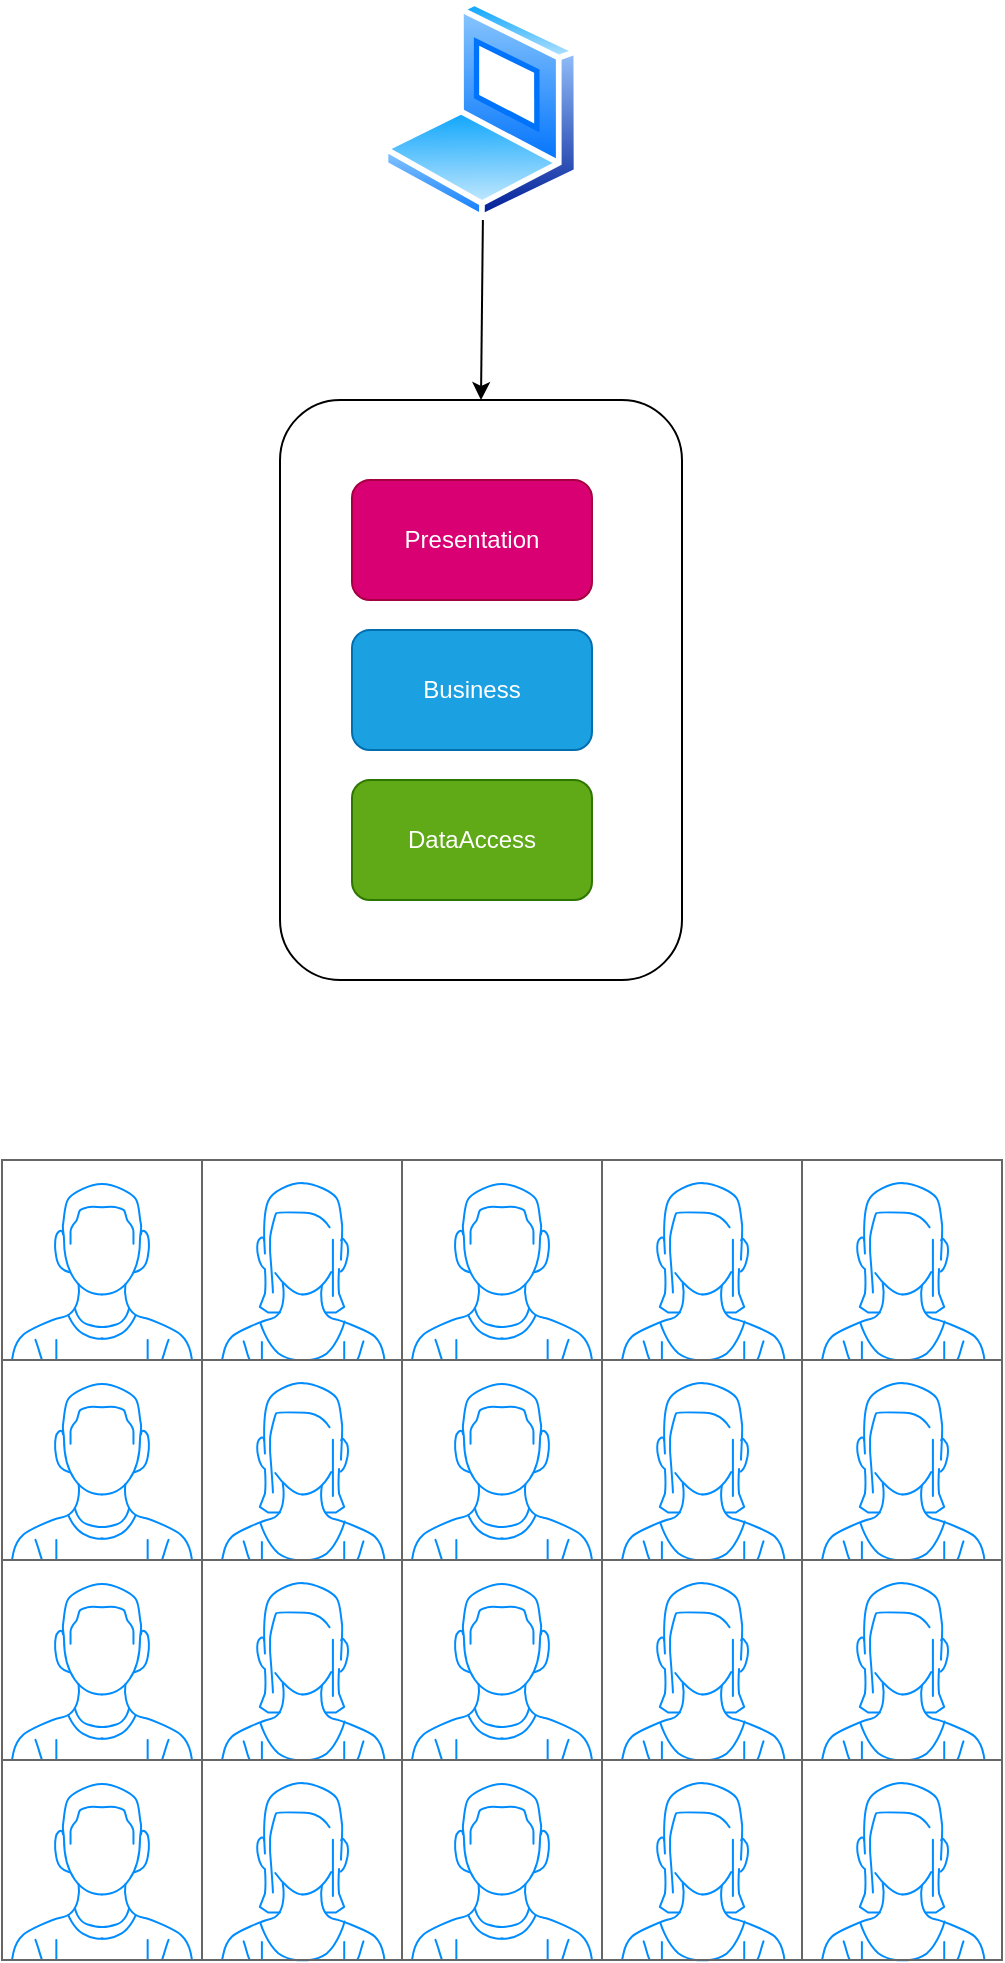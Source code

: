 <mxfile>
    <diagram id="ZwlA52lnE6hXadXOMa7v" name="Monolith">
        <mxGraphModel dx="1186" dy="472" grid="1" gridSize="10" guides="1" tooltips="1" connect="1" arrows="1" fold="1" page="1" pageScale="1" pageWidth="850" pageHeight="1100" math="0" shadow="0">
            <root>
                <mxCell id="0"/>
                <mxCell id="1" parent="0"/>
                <mxCell id="7" style="edgeStyle=none;html=1;" edge="1" parent="1" source="2" target="3">
                    <mxGeometry relative="1" as="geometry"/>
                </mxCell>
                <mxCell id="2" value="" style="aspect=fixed;perimeter=ellipsePerimeter;html=1;align=center;shadow=0;dashed=0;spacingTop=3;image;image=img/lib/active_directory/laptop_client.svg;" vertex="1" parent="1">
                    <mxGeometry x="380" y="20" width="99" height="110" as="geometry"/>
                </mxCell>
                <mxCell id="3" value="" style="rounded=1;whiteSpace=wrap;html=1;" vertex="1" parent="1">
                    <mxGeometry x="329" y="220" width="201" height="290" as="geometry"/>
                </mxCell>
                <mxCell id="4" value="Presentation" style="rounded=1;whiteSpace=wrap;html=1;fillColor=#d80073;fontColor=#ffffff;strokeColor=#A50040;" vertex="1" parent="1">
                    <mxGeometry x="365" y="260" width="120" height="60" as="geometry"/>
                </mxCell>
                <mxCell id="5" value="Business" style="rounded=1;whiteSpace=wrap;html=1;fillColor=#1ba1e2;fontColor=#ffffff;strokeColor=#006EAF;" vertex="1" parent="1">
                    <mxGeometry x="365" y="335" width="120" height="60" as="geometry"/>
                </mxCell>
                <mxCell id="6" value="DataAccess" style="rounded=1;whiteSpace=wrap;html=1;fillColor=#60a917;fontColor=#ffffff;strokeColor=#2D7600;" vertex="1" parent="1">
                    <mxGeometry x="365" y="410" width="120" height="60" as="geometry"/>
                </mxCell>
                <mxCell id="8" value="" style="verticalLabelPosition=bottom;shadow=0;dashed=0;align=center;html=1;verticalAlign=top;strokeWidth=1;shape=mxgraph.mockup.containers.userMale;strokeColor=#666666;strokeColor2=#008cff;" vertex="1" parent="1">
                    <mxGeometry x="190" y="600" width="100" height="100" as="geometry"/>
                </mxCell>
                <mxCell id="9" value="" style="verticalLabelPosition=bottom;shadow=0;dashed=0;align=center;html=1;verticalAlign=top;strokeWidth=1;shape=mxgraph.mockup.containers.userFemale;strokeColor=#666666;strokeColor2=#008cff;" vertex="1" parent="1">
                    <mxGeometry x="290" y="600" width="100" height="100" as="geometry"/>
                </mxCell>
                <mxCell id="10" value="" style="verticalLabelPosition=bottom;shadow=0;dashed=0;align=center;html=1;verticalAlign=top;strokeWidth=1;shape=mxgraph.mockup.containers.userMale;strokeColor=#666666;strokeColor2=#008cff;" vertex="1" parent="1">
                    <mxGeometry x="390" y="600" width="100" height="100" as="geometry"/>
                </mxCell>
                <mxCell id="11" value="" style="verticalLabelPosition=bottom;shadow=0;dashed=0;align=center;html=1;verticalAlign=top;strokeWidth=1;shape=mxgraph.mockup.containers.userFemale;strokeColor=#666666;strokeColor2=#008cff;" vertex="1" parent="1">
                    <mxGeometry x="490" y="600" width="100" height="100" as="geometry"/>
                </mxCell>
                <mxCell id="12" value="" style="verticalLabelPosition=bottom;shadow=0;dashed=0;align=center;html=1;verticalAlign=top;strokeWidth=1;shape=mxgraph.mockup.containers.userMale;strokeColor=#666666;strokeColor2=#008cff;" vertex="1" parent="1">
                    <mxGeometry x="190" y="700" width="100" height="100" as="geometry"/>
                </mxCell>
                <mxCell id="13" value="" style="verticalLabelPosition=bottom;shadow=0;dashed=0;align=center;html=1;verticalAlign=top;strokeWidth=1;shape=mxgraph.mockup.containers.userFemale;strokeColor=#666666;strokeColor2=#008cff;" vertex="1" parent="1">
                    <mxGeometry x="290" y="700" width="100" height="100" as="geometry"/>
                </mxCell>
                <mxCell id="14" value="" style="verticalLabelPosition=bottom;shadow=0;dashed=0;align=center;html=1;verticalAlign=top;strokeWidth=1;shape=mxgraph.mockup.containers.userMale;strokeColor=#666666;strokeColor2=#008cff;" vertex="1" parent="1">
                    <mxGeometry x="390" y="700" width="100" height="100" as="geometry"/>
                </mxCell>
                <mxCell id="15" value="" style="verticalLabelPosition=bottom;shadow=0;dashed=0;align=center;html=1;verticalAlign=top;strokeWidth=1;shape=mxgraph.mockup.containers.userFemale;strokeColor=#666666;strokeColor2=#008cff;" vertex="1" parent="1">
                    <mxGeometry x="490" y="700" width="100" height="100" as="geometry"/>
                </mxCell>
                <mxCell id="16" value="" style="verticalLabelPosition=bottom;shadow=0;dashed=0;align=center;html=1;verticalAlign=top;strokeWidth=1;shape=mxgraph.mockup.containers.userMale;strokeColor=#666666;strokeColor2=#008cff;" vertex="1" parent="1">
                    <mxGeometry x="190" y="800" width="100" height="100" as="geometry"/>
                </mxCell>
                <mxCell id="17" value="" style="verticalLabelPosition=bottom;shadow=0;dashed=0;align=center;html=1;verticalAlign=top;strokeWidth=1;shape=mxgraph.mockup.containers.userFemale;strokeColor=#666666;strokeColor2=#008cff;" vertex="1" parent="1">
                    <mxGeometry x="290" y="800" width="100" height="100" as="geometry"/>
                </mxCell>
                <mxCell id="18" value="" style="verticalLabelPosition=bottom;shadow=0;dashed=0;align=center;html=1;verticalAlign=top;strokeWidth=1;shape=mxgraph.mockup.containers.userMale;strokeColor=#666666;strokeColor2=#008cff;" vertex="1" parent="1">
                    <mxGeometry x="390" y="800" width="100" height="100" as="geometry"/>
                </mxCell>
                <mxCell id="19" value="" style="verticalLabelPosition=bottom;shadow=0;dashed=0;align=center;html=1;verticalAlign=top;strokeWidth=1;shape=mxgraph.mockup.containers.userFemale;strokeColor=#666666;strokeColor2=#008cff;" vertex="1" parent="1">
                    <mxGeometry x="490" y="800" width="100" height="100" as="geometry"/>
                </mxCell>
                <mxCell id="20" value="" style="verticalLabelPosition=bottom;shadow=0;dashed=0;align=center;html=1;verticalAlign=top;strokeWidth=1;shape=mxgraph.mockup.containers.userMale;strokeColor=#666666;strokeColor2=#008cff;" vertex="1" parent="1">
                    <mxGeometry x="190" y="900" width="100" height="100" as="geometry"/>
                </mxCell>
                <mxCell id="21" value="" style="verticalLabelPosition=bottom;shadow=0;dashed=0;align=center;html=1;verticalAlign=top;strokeWidth=1;shape=mxgraph.mockup.containers.userFemale;strokeColor=#666666;strokeColor2=#008cff;" vertex="1" parent="1">
                    <mxGeometry x="290" y="900" width="100" height="100" as="geometry"/>
                </mxCell>
                <mxCell id="22" value="" style="verticalLabelPosition=bottom;shadow=0;dashed=0;align=center;html=1;verticalAlign=top;strokeWidth=1;shape=mxgraph.mockup.containers.userMale;strokeColor=#666666;strokeColor2=#008cff;" vertex="1" parent="1">
                    <mxGeometry x="390" y="900" width="100" height="100" as="geometry"/>
                </mxCell>
                <mxCell id="23" value="" style="verticalLabelPosition=bottom;shadow=0;dashed=0;align=center;html=1;verticalAlign=top;strokeWidth=1;shape=mxgraph.mockup.containers.userFemale;strokeColor=#666666;strokeColor2=#008cff;" vertex="1" parent="1">
                    <mxGeometry x="490" y="900" width="100" height="100" as="geometry"/>
                </mxCell>
                <mxCell id="24" value="" style="verticalLabelPosition=bottom;shadow=0;dashed=0;align=center;html=1;verticalAlign=top;strokeWidth=1;shape=mxgraph.mockup.containers.userFemale;strokeColor=#666666;strokeColor2=#008cff;" vertex="1" parent="1">
                    <mxGeometry x="590" y="600" width="100" height="100" as="geometry"/>
                </mxCell>
                <mxCell id="25" value="" style="verticalLabelPosition=bottom;shadow=0;dashed=0;align=center;html=1;verticalAlign=top;strokeWidth=1;shape=mxgraph.mockup.containers.userFemale;strokeColor=#666666;strokeColor2=#008cff;" vertex="1" parent="1">
                    <mxGeometry x="590" y="700" width="100" height="100" as="geometry"/>
                </mxCell>
                <mxCell id="26" value="" style="verticalLabelPosition=bottom;shadow=0;dashed=0;align=center;html=1;verticalAlign=top;strokeWidth=1;shape=mxgraph.mockup.containers.userFemale;strokeColor=#666666;strokeColor2=#008cff;" vertex="1" parent="1">
                    <mxGeometry x="590" y="800" width="100" height="100" as="geometry"/>
                </mxCell>
                <mxCell id="27" value="" style="verticalLabelPosition=bottom;shadow=0;dashed=0;align=center;html=1;verticalAlign=top;strokeWidth=1;shape=mxgraph.mockup.containers.userFemale;strokeColor=#666666;strokeColor2=#008cff;" vertex="1" parent="1">
                    <mxGeometry x="590" y="900" width="100" height="100" as="geometry"/>
                </mxCell>
            </root>
        </mxGraphModel>
    </diagram>
    <diagram id="HNE4PyQBF58k3YJO0UAk" name="Microservices">
        <mxGraphModel dx="1186" dy="472" grid="1" gridSize="10" guides="1" tooltips="1" connect="1" arrows="1" fold="1" page="1" pageScale="1" pageWidth="850" pageHeight="1100" math="0" shadow="0">
            <root>
                <mxCell id="F5-qt0BD1P7c-tkpXY7W-0"/>
                <mxCell id="F5-qt0BD1P7c-tkpXY7W-1" parent="F5-qt0BD1P7c-tkpXY7W-0"/>
                <mxCell id="s98WTmxzdZJSTOYFzI_C-0" value="" style="rounded=1;whiteSpace=wrap;html=1;" vertex="1" parent="F5-qt0BD1P7c-tkpXY7W-1">
                    <mxGeometry x="30" y="200" width="201" height="290" as="geometry"/>
                </mxCell>
                <mxCell id="s98WTmxzdZJSTOYFzI_C-1" value="Presentation" style="rounded=1;whiteSpace=wrap;html=1;fillColor=#d80073;fontColor=#ffffff;strokeColor=#A50040;" vertex="1" parent="F5-qt0BD1P7c-tkpXY7W-1">
                    <mxGeometry x="66" y="240" width="120" height="60" as="geometry"/>
                </mxCell>
                <mxCell id="s98WTmxzdZJSTOYFzI_C-2" value="Business" style="rounded=1;whiteSpace=wrap;html=1;fillColor=#1ba1e2;fontColor=#ffffff;strokeColor=#006EAF;" vertex="1" parent="F5-qt0BD1P7c-tkpXY7W-1">
                    <mxGeometry x="66" y="315" width="120" height="60" as="geometry"/>
                </mxCell>
                <mxCell id="s98WTmxzdZJSTOYFzI_C-3" value="DataAccess" style="rounded=1;whiteSpace=wrap;html=1;fillColor=#60a917;fontColor=#ffffff;strokeColor=#2D7600;" vertex="1" parent="F5-qt0BD1P7c-tkpXY7W-1">
                    <mxGeometry x="66" y="390" width="120" height="60" as="geometry"/>
                </mxCell>
                <mxCell id="s98WTmxzdZJSTOYFzI_C-4" value="" style="rounded=1;whiteSpace=wrap;html=1;" vertex="1" parent="F5-qt0BD1P7c-tkpXY7W-1">
                    <mxGeometry x="340" y="200" width="201" height="290" as="geometry"/>
                </mxCell>
                <mxCell id="s98WTmxzdZJSTOYFzI_C-5" value="Presentation" style="rounded=1;whiteSpace=wrap;html=1;fillColor=#d80073;fontColor=#ffffff;strokeColor=#A50040;" vertex="1" parent="F5-qt0BD1P7c-tkpXY7W-1">
                    <mxGeometry x="376" y="240" width="120" height="60" as="geometry"/>
                </mxCell>
                <mxCell id="s98WTmxzdZJSTOYFzI_C-6" value="Business" style="rounded=1;whiteSpace=wrap;html=1;fillColor=#1ba1e2;fontColor=#ffffff;strokeColor=#006EAF;" vertex="1" parent="F5-qt0BD1P7c-tkpXY7W-1">
                    <mxGeometry x="376" y="315" width="120" height="60" as="geometry"/>
                </mxCell>
                <mxCell id="s98WTmxzdZJSTOYFzI_C-7" value="DataAccess" style="rounded=1;whiteSpace=wrap;html=1;fillColor=#60a917;fontColor=#ffffff;strokeColor=#2D7600;" vertex="1" parent="F5-qt0BD1P7c-tkpXY7W-1">
                    <mxGeometry x="376" y="390" width="120" height="60" as="geometry"/>
                </mxCell>
                <mxCell id="s98WTmxzdZJSTOYFzI_C-8" value="" style="rounded=1;whiteSpace=wrap;html=1;" vertex="1" parent="F5-qt0BD1P7c-tkpXY7W-1">
                    <mxGeometry x="630" y="200" width="201" height="290" as="geometry"/>
                </mxCell>
                <mxCell id="s98WTmxzdZJSTOYFzI_C-9" value="Presentation" style="rounded=1;whiteSpace=wrap;html=1;fillColor=#d80073;fontColor=#ffffff;strokeColor=#A50040;" vertex="1" parent="F5-qt0BD1P7c-tkpXY7W-1">
                    <mxGeometry x="666" y="240" width="120" height="60" as="geometry"/>
                </mxCell>
                <mxCell id="s98WTmxzdZJSTOYFzI_C-10" value="Business" style="rounded=1;whiteSpace=wrap;html=1;fillColor=#1ba1e2;fontColor=#ffffff;strokeColor=#006EAF;" vertex="1" parent="F5-qt0BD1P7c-tkpXY7W-1">
                    <mxGeometry x="666" y="315" width="120" height="60" as="geometry"/>
                </mxCell>
                <mxCell id="s98WTmxzdZJSTOYFzI_C-11" value="DataAccess" style="rounded=1;whiteSpace=wrap;html=1;fillColor=#60a917;fontColor=#ffffff;strokeColor=#2D7600;" vertex="1" parent="F5-qt0BD1P7c-tkpXY7W-1">
                    <mxGeometry x="666" y="390" width="120" height="60" as="geometry"/>
                </mxCell>
                <mxCell id="s98WTmxzdZJSTOYFzI_C-12" value="Customer" style="text;html=1;align=center;verticalAlign=middle;resizable=0;points=[];autosize=1;strokeColor=none;fillColor=none;" vertex="1" parent="F5-qt0BD1P7c-tkpXY7W-1">
                    <mxGeometry x="90" y="160" width="70" height="20" as="geometry"/>
                </mxCell>
                <mxCell id="s98WTmxzdZJSTOYFzI_C-13" value="Product&lt;br&gt;" style="text;html=1;align=center;verticalAlign=middle;resizable=0;points=[];autosize=1;strokeColor=none;fillColor=none;" vertex="1" parent="F5-qt0BD1P7c-tkpXY7W-1">
                    <mxGeometry x="410.5" y="160" width="60" height="20" as="geometry"/>
                </mxCell>
                <mxCell id="s98WTmxzdZJSTOYFzI_C-14" value="Order" style="text;html=1;align=center;verticalAlign=middle;resizable=0;points=[];autosize=1;strokeColor=none;fillColor=none;" vertex="1" parent="F5-qt0BD1P7c-tkpXY7W-1">
                    <mxGeometry x="725" y="160" width="50" height="20" as="geometry"/>
                </mxCell>
                <mxCell id="s98WTmxzdZJSTOYFzI_C-15" value="" style="verticalLabelPosition=bottom;shadow=0;dashed=0;align=center;html=1;verticalAlign=top;strokeWidth=1;shape=mxgraph.mockup.containers.userFemale;strokeColor=#666666;strokeColor2=#008cff;" vertex="1" parent="F5-qt0BD1P7c-tkpXY7W-1">
                    <mxGeometry x="50" y="510" width="100" height="100" as="geometry"/>
                </mxCell>
                <mxCell id="s98WTmxzdZJSTOYFzI_C-16" value="" style="verticalLabelPosition=bottom;shadow=0;dashed=0;align=center;html=1;verticalAlign=top;strokeWidth=1;shape=mxgraph.mockup.containers.userMale;strokeColor=#666666;strokeColor2=#008cff;" vertex="1" parent="F5-qt0BD1P7c-tkpXY7W-1">
                    <mxGeometry x="150" y="510" width="100" height="100" as="geometry"/>
                </mxCell>
                <mxCell id="s98WTmxzdZJSTOYFzI_C-17" value="" style="verticalLabelPosition=bottom;shadow=0;dashed=0;align=center;html=1;verticalAlign=top;strokeWidth=1;shape=mxgraph.mockup.containers.userFemale;strokeColor=#666666;strokeColor2=#008cff;" vertex="1" parent="F5-qt0BD1P7c-tkpXY7W-1">
                    <mxGeometry x="50" y="600" width="100" height="100" as="geometry"/>
                </mxCell>
                <mxCell id="s98WTmxzdZJSTOYFzI_C-18" value="" style="verticalLabelPosition=bottom;shadow=0;dashed=0;align=center;html=1;verticalAlign=top;strokeWidth=1;shape=mxgraph.mockup.containers.userMale;strokeColor=#666666;strokeColor2=#008cff;" vertex="1" parent="F5-qt0BD1P7c-tkpXY7W-1">
                    <mxGeometry x="150" y="600" width="100" height="100" as="geometry"/>
                </mxCell>
                <mxCell id="s98WTmxzdZJSTOYFzI_C-19" value="" style="verticalLabelPosition=bottom;shadow=0;dashed=0;align=center;html=1;verticalAlign=top;strokeWidth=1;shape=mxgraph.mockup.containers.userFemale;strokeColor=#666666;strokeColor2=#008cff;" vertex="1" parent="F5-qt0BD1P7c-tkpXY7W-1">
                    <mxGeometry x="325" y="510" width="100" height="100" as="geometry"/>
                </mxCell>
                <mxCell id="s98WTmxzdZJSTOYFzI_C-20" value="" style="verticalLabelPosition=bottom;shadow=0;dashed=0;align=center;html=1;verticalAlign=top;strokeWidth=1;shape=mxgraph.mockup.containers.userMale;strokeColor=#666666;strokeColor2=#008cff;" vertex="1" parent="F5-qt0BD1P7c-tkpXY7W-1">
                    <mxGeometry x="425" y="510" width="100" height="100" as="geometry"/>
                </mxCell>
                <mxCell id="s98WTmxzdZJSTOYFzI_C-23" value="" style="verticalLabelPosition=bottom;shadow=0;dashed=0;align=center;html=1;verticalAlign=top;strokeWidth=1;shape=mxgraph.mockup.containers.userFemale;strokeColor=#666666;strokeColor2=#008cff;" vertex="1" parent="F5-qt0BD1P7c-tkpXY7W-1">
                    <mxGeometry x="626" y="520" width="100" height="100" as="geometry"/>
                </mxCell>
                <mxCell id="s98WTmxzdZJSTOYFzI_C-24" value="" style="verticalLabelPosition=bottom;shadow=0;dashed=0;align=center;html=1;verticalAlign=top;strokeWidth=1;shape=mxgraph.mockup.containers.userMale;strokeColor=#666666;strokeColor2=#008cff;" vertex="1" parent="F5-qt0BD1P7c-tkpXY7W-1">
                    <mxGeometry x="726" y="520" width="100" height="100" as="geometry"/>
                </mxCell>
                <mxCell id="s98WTmxzdZJSTOYFzI_C-25" value="" style="verticalLabelPosition=bottom;shadow=0;dashed=0;align=center;html=1;verticalAlign=top;strokeWidth=1;shape=mxgraph.mockup.containers.userFemale;strokeColor=#666666;strokeColor2=#008cff;" vertex="1" parent="F5-qt0BD1P7c-tkpXY7W-1">
                    <mxGeometry x="626" y="610" width="100" height="100" as="geometry"/>
                </mxCell>
                <mxCell id="s98WTmxzdZJSTOYFzI_C-26" value="" style="verticalLabelPosition=bottom;shadow=0;dashed=0;align=center;html=1;verticalAlign=top;strokeWidth=1;shape=mxgraph.mockup.containers.userMale;strokeColor=#666666;strokeColor2=#008cff;" vertex="1" parent="F5-qt0BD1P7c-tkpXY7W-1">
                    <mxGeometry x="726" y="610" width="100" height="100" as="geometry"/>
                </mxCell>
                <mxCell id="s98WTmxzdZJSTOYFzI_C-27" value="" style="verticalLabelPosition=bottom;shadow=0;dashed=0;align=center;html=1;verticalAlign=top;strokeWidth=1;shape=mxgraph.mockup.containers.userFemale;strokeColor=#666666;strokeColor2=#008cff;" vertex="1" parent="F5-qt0BD1P7c-tkpXY7W-1">
                    <mxGeometry x="626" y="710" width="100" height="100" as="geometry"/>
                </mxCell>
                <mxCell id="s98WTmxzdZJSTOYFzI_C-28" value="" style="verticalLabelPosition=bottom;shadow=0;dashed=0;align=center;html=1;verticalAlign=top;strokeWidth=1;shape=mxgraph.mockup.containers.userMale;strokeColor=#666666;strokeColor2=#008cff;" vertex="1" parent="F5-qt0BD1P7c-tkpXY7W-1">
                    <mxGeometry x="726" y="710" width="100" height="100" as="geometry"/>
                </mxCell>
                <mxCell id="s98WTmxzdZJSTOYFzI_C-29" value="" style="verticalLabelPosition=bottom;shadow=0;dashed=0;align=center;html=1;verticalAlign=top;strokeWidth=1;shape=mxgraph.mockup.containers.userFemale;strokeColor=#666666;strokeColor2=#008cff;" vertex="1" parent="F5-qt0BD1P7c-tkpXY7W-1">
                    <mxGeometry x="626" y="800" width="100" height="100" as="geometry"/>
                </mxCell>
                <mxCell id="s98WTmxzdZJSTOYFzI_C-30" value="" style="verticalLabelPosition=bottom;shadow=0;dashed=0;align=center;html=1;verticalAlign=top;strokeWidth=1;shape=mxgraph.mockup.containers.userMale;strokeColor=#666666;strokeColor2=#008cff;" vertex="1" parent="F5-qt0BD1P7c-tkpXY7W-1">
                    <mxGeometry x="726" y="800" width="100" height="100" as="geometry"/>
                </mxCell>
            </root>
        </mxGraphModel>
    </diagram>
    <diagram id="Vi6i5A-0C8PI5ZXqAnna" name="Bounded Context">
        <mxGraphModel dx="1078" dy="472" grid="1" gridSize="10" guides="1" tooltips="1" connect="1" arrows="1" fold="1" page="1" pageScale="1" pageWidth="850" pageHeight="1100" math="0" shadow="0">
            <root>
                <mxCell id="Jqh_ksjziiefC5sV1eK6-0"/>
                <mxCell id="Jqh_ksjziiefC5sV1eK6-1" parent="Jqh_ksjziiefC5sV1eK6-0"/>
                <mxCell id="w36Kbu-19KzFvKx6D4F_-8" style="edgeStyle=none;html=1;entryX=0.5;entryY=0;entryDx=0;entryDy=0;" edge="1" parent="Jqh_ksjziiefC5sV1eK6-1" source="w36Kbu-19KzFvKx6D4F_-0" target="w36Kbu-19KzFvKx6D4F_-2">
                    <mxGeometry relative="1" as="geometry"/>
                </mxCell>
                <mxCell id="w36Kbu-19KzFvKx6D4F_-9" style="edgeStyle=none;html=1;entryX=0.054;entryY=0.297;entryDx=0;entryDy=0;entryPerimeter=0;" edge="1" parent="Jqh_ksjziiefC5sV1eK6-1" source="w36Kbu-19KzFvKx6D4F_-0" target="w36Kbu-19KzFvKx6D4F_-5">
                    <mxGeometry relative="1" as="geometry"/>
                </mxCell>
                <mxCell id="w36Kbu-19KzFvKx6D4F_-10" style="edgeStyle=none;html=1;" edge="1" parent="Jqh_ksjziiefC5sV1eK6-1" source="w36Kbu-19KzFvKx6D4F_-0" target="w36Kbu-19KzFvKx6D4F_-7">
                    <mxGeometry relative="1" as="geometry">
                        <Array as="points">
                            <mxPoint x="550" y="50"/>
                        </Array>
                    </mxGeometry>
                </mxCell>
                <mxCell id="w36Kbu-19KzFvKx6D4F_-11" style="edgeStyle=none;html=1;entryX=0;entryY=0.5;entryDx=0;entryDy=0;" edge="1" parent="Jqh_ksjziiefC5sV1eK6-1" source="w36Kbu-19KzFvKx6D4F_-0" target="w36Kbu-19KzFvKx6D4F_-3">
                    <mxGeometry relative="1" as="geometry"/>
                </mxCell>
                <mxCell id="w36Kbu-19KzFvKx6D4F_-0" value="Customer Profile" style="ellipse;whiteSpace=wrap;html=1;" vertex="1" parent="Jqh_ksjziiefC5sV1eK6-1">
                    <mxGeometry x="50" y="60" width="140" height="90" as="geometry"/>
                </mxCell>
                <mxCell id="w36Kbu-19KzFvKx6D4F_-13" style="edgeStyle=none;html=1;" edge="1" parent="Jqh_ksjziiefC5sV1eK6-1" source="w36Kbu-19KzFvKx6D4F_-1" target="w36Kbu-19KzFvKx6D4F_-2">
                    <mxGeometry relative="1" as="geometry"/>
                </mxCell>
                <mxCell id="w36Kbu-19KzFvKx6D4F_-1" value="Product Management" style="ellipse;whiteSpace=wrap;html=1;" vertex="1" parent="Jqh_ksjziiefC5sV1eK6-1">
                    <mxGeometry x="620" width="170" height="110" as="geometry"/>
                </mxCell>
                <mxCell id="w36Kbu-19KzFvKx6D4F_-17" value="" style="edgeStyle=none;html=1;entryX=0.015;entryY=0.633;entryDx=0;entryDy=0;entryPerimeter=0;" edge="1" parent="Jqh_ksjziiefC5sV1eK6-1" source="w36Kbu-19KzFvKx6D4F_-2" target="w36Kbu-19KzFvKx6D4F_-3">
                    <mxGeometry relative="1" as="geometry"/>
                </mxCell>
                <mxCell id="w36Kbu-19KzFvKx6D4F_-2" value="Order Management" style="ellipse;whiteSpace=wrap;html=1;" vertex="1" parent="Jqh_ksjziiefC5sV1eK6-1">
                    <mxGeometry x="100" y="240" width="180" height="110" as="geometry"/>
                </mxCell>
                <mxCell id="w36Kbu-19KzFvKx6D4F_-3" value="Payment System" style="ellipse;whiteSpace=wrap;html=1;" vertex="1" parent="Jqh_ksjziiefC5sV1eK6-1">
                    <mxGeometry x="560" y="210" width="170" height="110" as="geometry"/>
                </mxCell>
                <mxCell id="w36Kbu-19KzFvKx6D4F_-14" style="edgeStyle=none;html=1;entryX=1;entryY=1;entryDx=0;entryDy=0;" edge="1" parent="Jqh_ksjziiefC5sV1eK6-1" source="w36Kbu-19KzFvKx6D4F_-4" target="w36Kbu-19KzFvKx6D4F_-2">
                    <mxGeometry relative="1" as="geometry"/>
                </mxCell>
                <mxCell id="w36Kbu-19KzFvKx6D4F_-15" style="edgeStyle=none;html=1;exitX=1;exitY=0.5;exitDx=0;exitDy=0;entryX=0.5;entryY=1;entryDx=0;entryDy=0;" edge="1" parent="Jqh_ksjziiefC5sV1eK6-1" source="w36Kbu-19KzFvKx6D4F_-4" target="w36Kbu-19KzFvKx6D4F_-1">
                    <mxGeometry relative="1" as="geometry"/>
                </mxCell>
                <mxCell id="w36Kbu-19KzFvKx6D4F_-4" value="Basket Management" style="ellipse;whiteSpace=wrap;html=1;" vertex="1" parent="Jqh_ksjziiefC5sV1eK6-1">
                    <mxGeometry x="320" y="330" width="170" height="110" as="geometry"/>
                </mxCell>
                <mxCell id="w36Kbu-19KzFvKx6D4F_-5" value="Shipment Management" style="ellipse;whiteSpace=wrap;html=1;" vertex="1" parent="Jqh_ksjziiefC5sV1eK6-1">
                    <mxGeometry x="640" y="340" width="170" height="110" as="geometry"/>
                </mxCell>
                <mxCell id="w36Kbu-19KzFvKx6D4F_-6" value="Context Mapping" style="text;html=1;align=center;verticalAlign=middle;resizable=0;points=[];autosize=1;strokeColor=none;fillColor=none;" vertex="1" parent="Jqh_ksjziiefC5sV1eK6-1">
                    <mxGeometry x="370" y="10" width="110" height="20" as="geometry"/>
                </mxCell>
                <mxCell id="w36Kbu-19KzFvKx6D4F_-12" style="edgeStyle=none;html=1;" edge="1" parent="Jqh_ksjziiefC5sV1eK6-1" source="w36Kbu-19KzFvKx6D4F_-7" target="w36Kbu-19KzFvKx6D4F_-3">
                    <mxGeometry relative="1" as="geometry"/>
                </mxCell>
                <mxCell id="w36Kbu-19KzFvKx6D4F_-7" value="Campaign System" style="ellipse;whiteSpace=wrap;html=1;" vertex="1" parent="Jqh_ksjziiefC5sV1eK6-1">
                    <mxGeometry x="330" y="80" width="170" height="90" as="geometry"/>
                </mxCell>
            </root>
        </mxGraphModel>
    </diagram>
</mxfile>